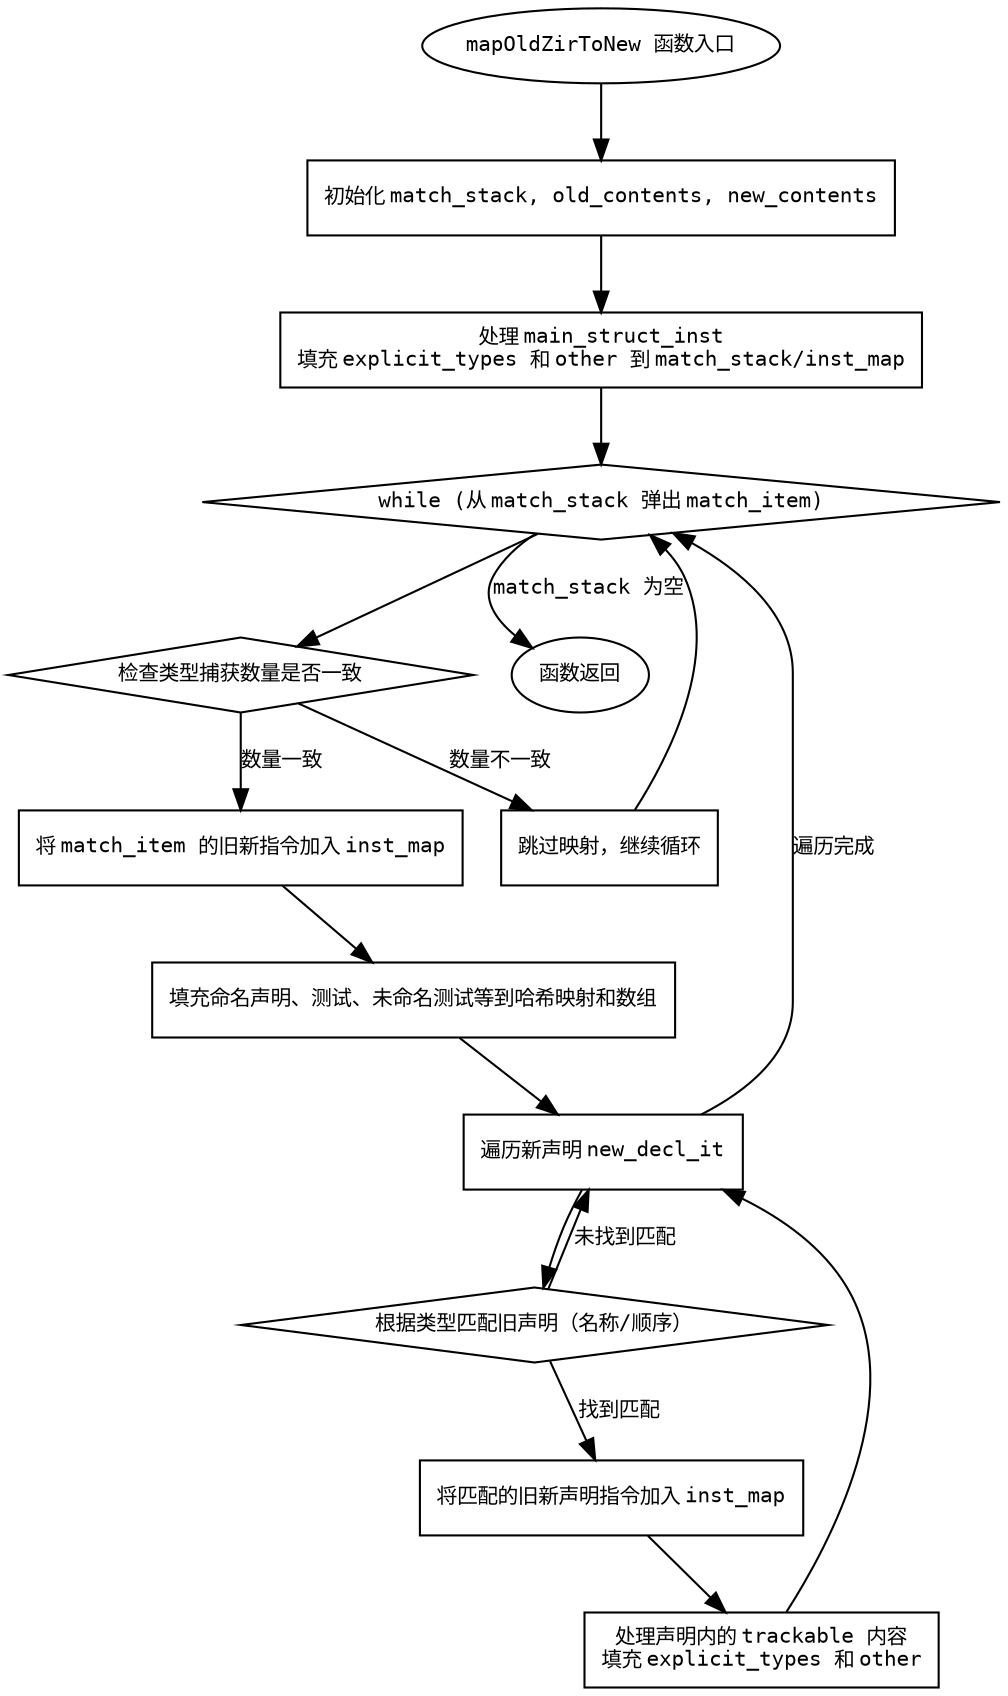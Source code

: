 
digraph flowchart {
    node [shape=rectangle, fontname="Courier", fontsize=10];
    edge [fontname="Courier", fontsize=10];

    start [label="mapOldZirToNew 函数入口", shape=ellipse];
    init_vars [label="初始化 match_stack, old_contents, new_contents"];
    process_root [label="处理 main_struct_inst\n填充 explicit_types 和 other 到 match_stack/inst_map"];
    while_loop [label="while (从 match_stack 弹出 match_item)", shape=diamond];
    check_captures [label="检查类型捕获数量是否一致", shape=diamond];
    skip_capture [label="跳过映射，继续循环"];
    map_inst [label="将 match_item 的旧新指令加入 inst_map"];
    populate_decls [label="填充命名声明、测试、未命名测试等到哈希映射和数组"];
    new_decl_loop [label="遍历新声明 new_decl_it"];
    match_decl [label="根据类型匹配旧声明（名称/顺序）", shape=diamond];
    map_decl_inst [label="将匹配的旧新声明指令加入 inst_map"];
    process_trackable [label="处理声明内的 trackable 内容\n填充 explicit_types 和 other"];
    end [label="函数返回", shape=ellipse];

    start -> init_vars;
    init_vars -> process_root;
    process_root -> while_loop;
    while_loop -> check_captures;
    check_captures -> skip_capture [label="数量不一致"];
    check_captures -> map_inst [label="数量一致"];
    skip_capture -> while_loop;
    map_inst -> populate_decls;
    populate_decls -> new_decl_loop;
    new_decl_loop -> match_decl;
    match_decl -> map_decl_inst [label="找到匹配"];
    match_decl -> new_decl_loop [label="未找到匹配"];
    map_decl_inst -> process_trackable;
    process_trackable -> new_decl_loop;
    new_decl_loop -> while_loop [label="遍历完成"];
    while_loop -> end [label="match_stack 为空"];
}
